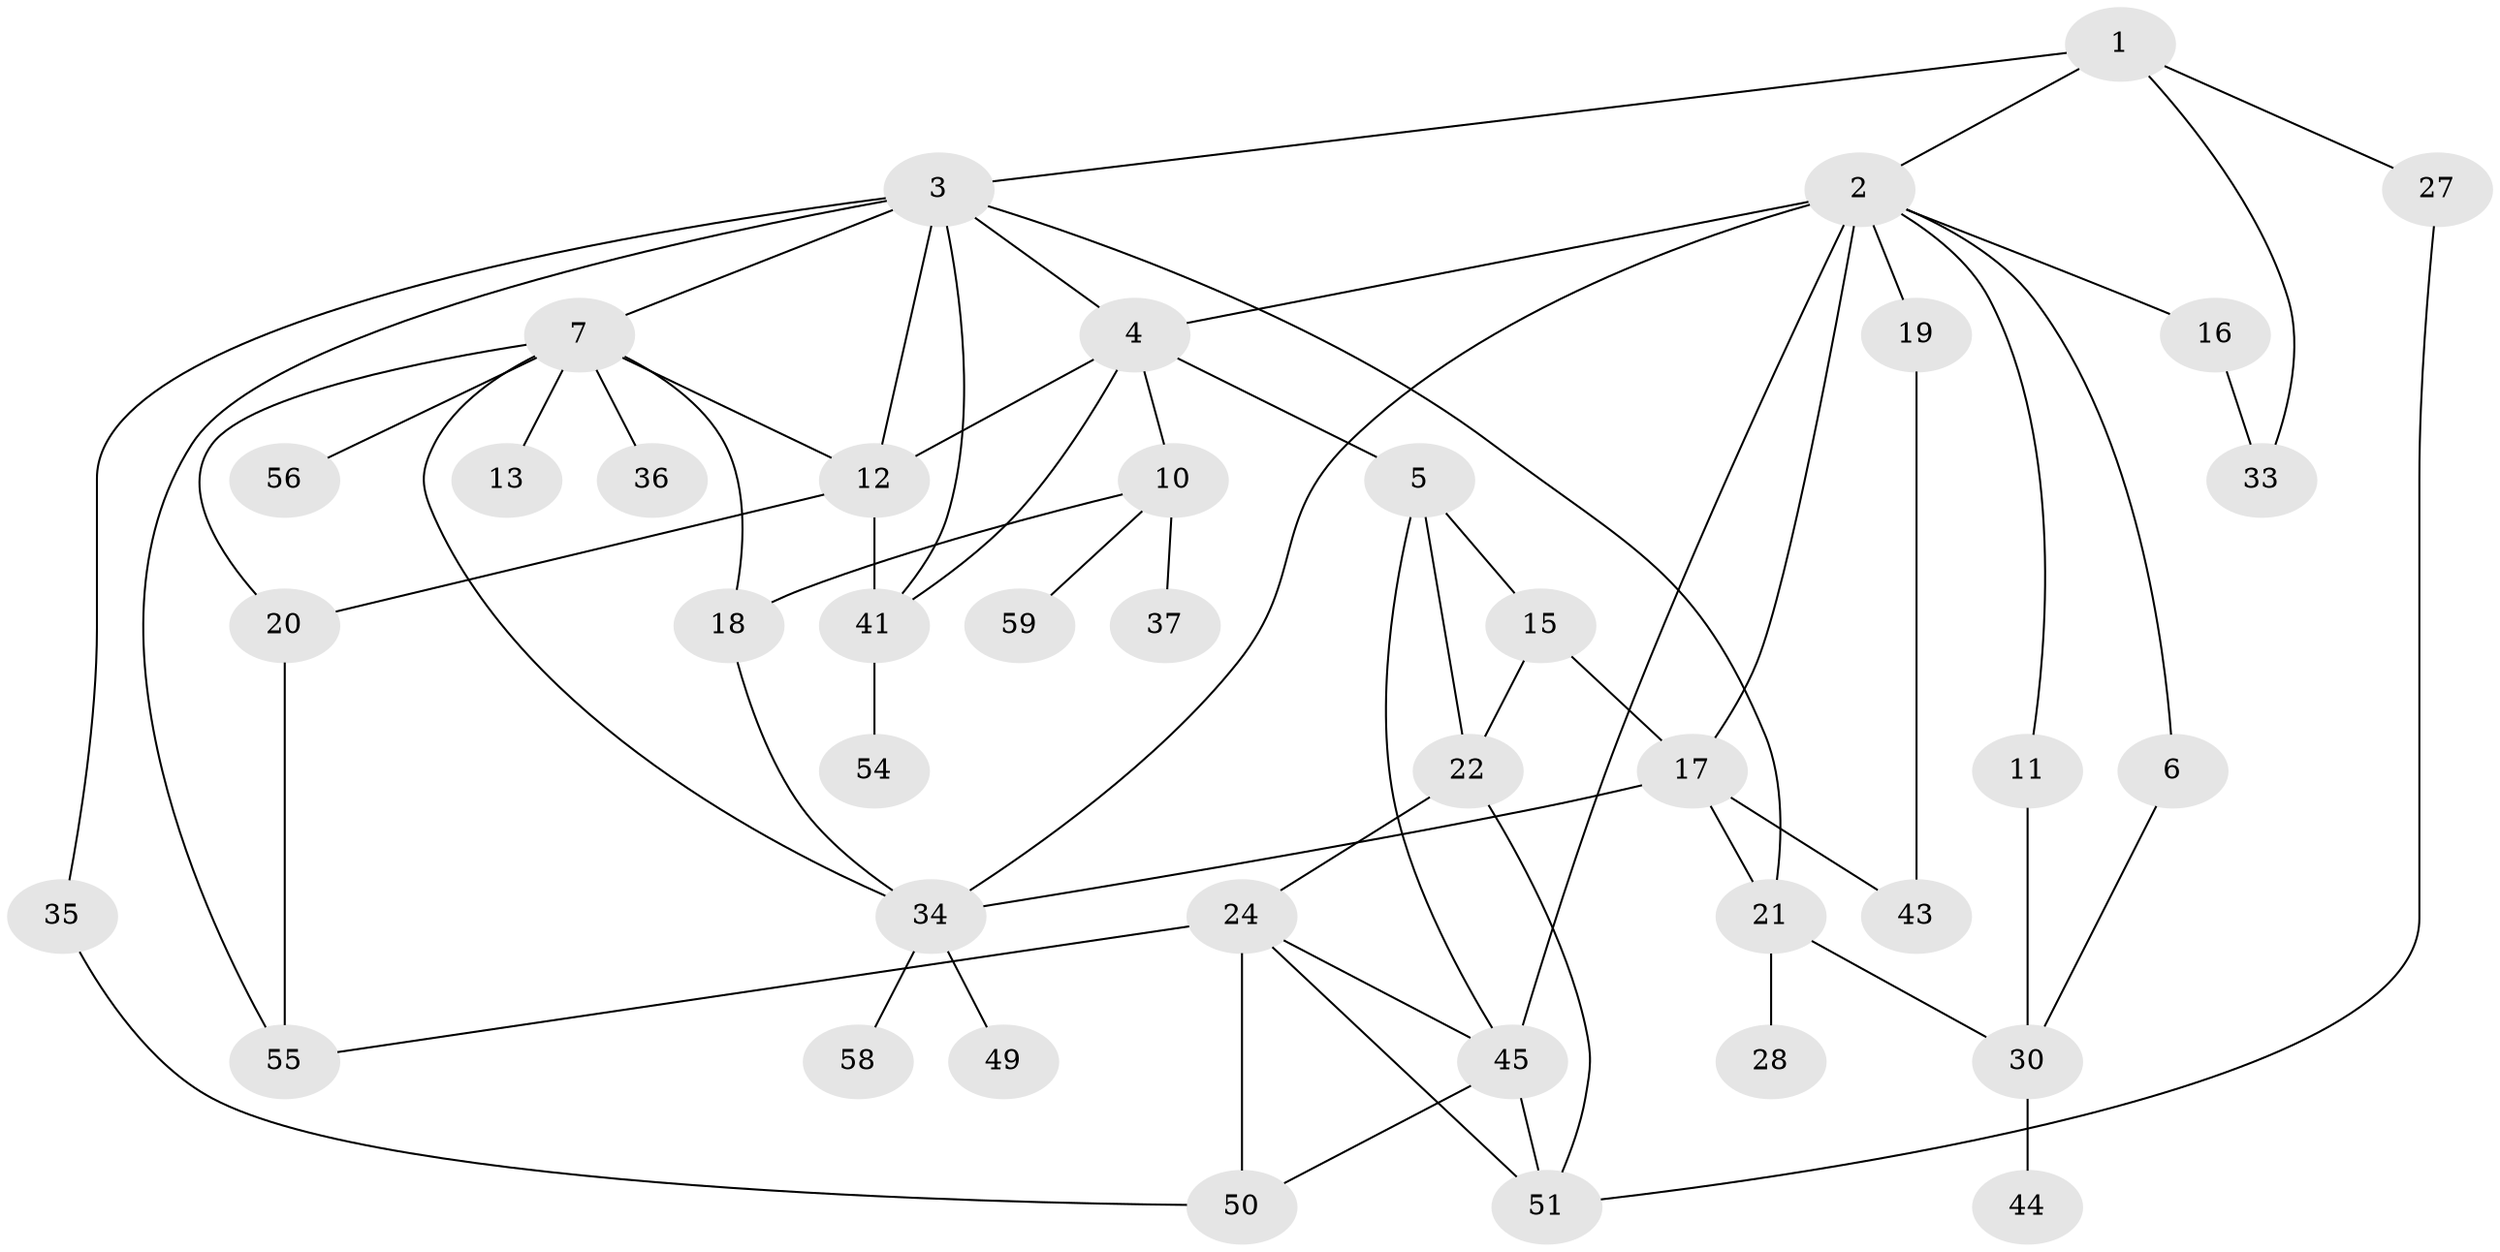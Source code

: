 // original degree distribution, {4: 0.15873015873015872, 9: 0.015873015873015872, 5: 0.12698412698412698, 7: 0.015873015873015872, 3: 0.14285714285714285, 1: 0.1746031746031746, 2: 0.36507936507936506}
// Generated by graph-tools (version 1.1) at 2025/41/03/06/25 10:41:29]
// undirected, 40 vertices, 65 edges
graph export_dot {
graph [start="1"]
  node [color=gray90,style=filled];
  1 [super="+23"];
  2 [super="+9"];
  3 [super="+29"];
  4 [super="+8"];
  5;
  6 [super="+14"];
  7 [super="+31"];
  10 [super="+63"];
  11 [super="+26"];
  12 [super="+39"];
  13;
  15;
  16;
  17 [super="+25"];
  18 [super="+42"];
  19;
  20 [super="+40"];
  21;
  22 [super="+57"];
  24 [super="+48"];
  27;
  28;
  30 [super="+32"];
  33 [super="+61"];
  34 [super="+38"];
  35;
  36;
  37;
  41 [super="+47"];
  43 [super="+46"];
  44;
  45 [super="+53"];
  49;
  50 [super="+52"];
  51 [super="+62"];
  54 [super="+60"];
  55;
  56;
  58;
  59;
  1 -- 2;
  1 -- 3;
  1 -- 27;
  1 -- 33;
  2 -- 4;
  2 -- 6;
  2 -- 11;
  2 -- 19;
  2 -- 45 [weight=2];
  2 -- 34;
  2 -- 16;
  2 -- 17;
  3 -- 7;
  3 -- 12;
  3 -- 55;
  3 -- 4;
  3 -- 21;
  3 -- 35;
  3 -- 41;
  4 -- 5;
  4 -- 10;
  4 -- 12;
  4 -- 41;
  5 -- 15;
  5 -- 22;
  5 -- 45;
  6 -- 30;
  7 -- 13;
  7 -- 18;
  7 -- 36;
  7 -- 56;
  7 -- 12;
  7 -- 20;
  7 -- 34;
  10 -- 37;
  10 -- 59 [weight=2];
  10 -- 18;
  11 -- 30;
  12 -- 20;
  12 -- 41;
  15 -- 17;
  15 -- 22;
  16 -- 33;
  17 -- 21;
  17 -- 43;
  17 -- 34;
  18 -- 34;
  19 -- 43;
  20 -- 55;
  21 -- 28;
  21 -- 30;
  22 -- 24;
  22 -- 51;
  24 -- 50;
  24 -- 55;
  24 -- 51;
  24 -- 45;
  27 -- 51;
  30 -- 44;
  34 -- 58;
  34 -- 49;
  35 -- 50;
  41 -- 54;
  45 -- 51;
  45 -- 50;
}
